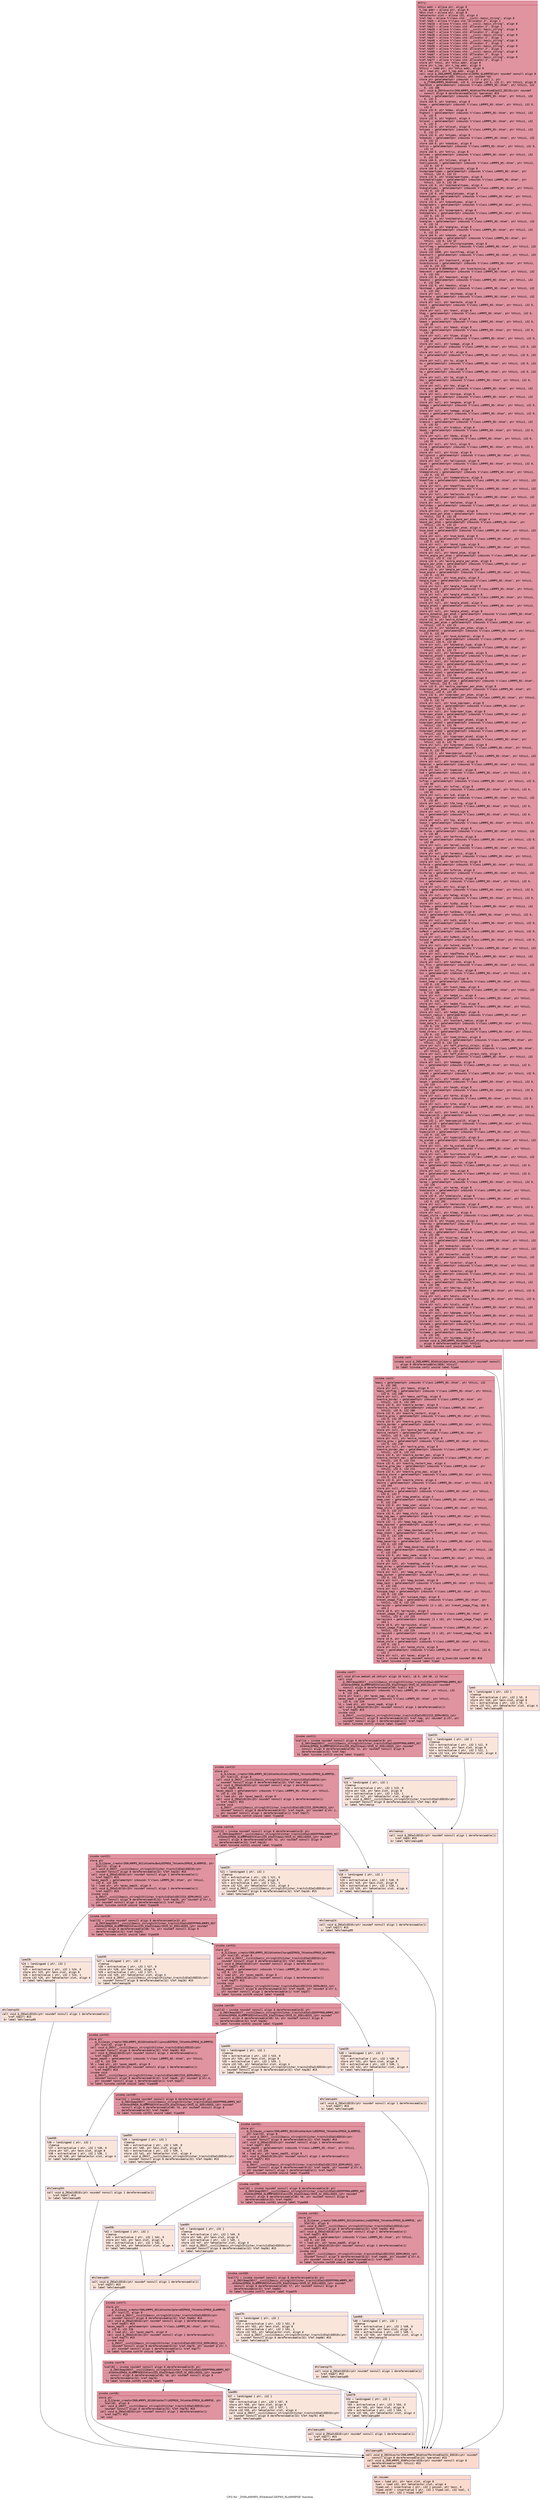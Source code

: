 digraph "CFG for '_ZN9LAMMPS_NS4AtomC2EPNS_6LAMMPSE' function" {
	label="CFG for '_ZN9LAMMPS_NS4AtomC2EPNS_6LAMMPSE' function";

	Node0x55aea8cc2820 [shape=record,color="#b70d28ff", style=filled, fillcolor="#b70d2870" fontname="Courier",label="{entry:\l|  %this.addr = alloca ptr, align 8\l  %_lmp.addr = alloca ptr, align 8\l  %exn.slot = alloca ptr, align 8\l  %ehselector.slot = alloca i32, align 4\l  %ref.tmp = alloca %\"class.std::__cxx11::basic_string\", align 8\l  %ref.tmp9 = alloca %\"class.std::allocator.3\", align 1\l  %ref.tmp16 = alloca %\"class.std::__cxx11::basic_string\", align 8\l  %ref.tmp17 = alloca %\"class.std::allocator.3\", align 1\l  %ref.tmp26 = alloca %\"class.std::__cxx11::basic_string\", align 8\l  %ref.tmp27 = alloca %\"class.std::allocator.3\", align 1\l  %ref.tmp36 = alloca %\"class.std::__cxx11::basic_string\", align 8\l  %ref.tmp37 = alloca %\"class.std::allocator.3\", align 1\l  %ref.tmp46 = alloca %\"class.std::__cxx11::basic_string\", align 8\l  %ref.tmp47 = alloca %\"class.std::allocator.3\", align 1\l  %ref.tmp56 = alloca %\"class.std::__cxx11::basic_string\", align 8\l  %ref.tmp57 = alloca %\"class.std::allocator.3\", align 1\l  %ref.tmp66 = alloca %\"class.std::__cxx11::basic_string\", align 8\l  %ref.tmp67 = alloca %\"class.std::allocator.3\", align 1\l  %ref.tmp76 = alloca %\"class.std::__cxx11::basic_string\", align 8\l  %ref.tmp77 = alloca %\"class.std::allocator.3\", align 1\l  store ptr %this, ptr %this.addr, align 8\l  store ptr %_lmp, ptr %_lmp.addr, align 8\l  %this1 = load ptr, ptr %this.addr, align 8\l  %0 = load ptr, ptr %_lmp.addr, align 8\l  call void @_ZN9LAMMPS_NS8PointersC2EPNS_6LAMMPSE(ptr noundef nonnull align 8\l... dereferenceable(184) %this1, ptr noundef %0)\l  store ptr getelementptr inbounds (\{ [17 x ptr] \}, ptr\l... @_ZTVN9LAMMPS_NS4AtomE, i32 0, inrange i32 0, i32 2), ptr %this1, align 8\l  %peratom = getelementptr inbounds %\"class.LAMMPS_NS::Atom\", ptr %this1, i32\l... 0, i32 186\l  call void @_ZNSt6vectorIN9LAMMPS_NS4Atom7PerAtomESaIS2_EEC2Ev(ptr noundef\l... nonnull align 8 dereferenceable(24) %peratom) #15\l  %natoms = getelementptr inbounds %\"class.LAMMPS_NS::Atom\", ptr %this1, i32\l... 0, i32 3\l  store i64 0, ptr %natoms, align 8\l  %nmax = getelementptr inbounds %\"class.LAMMPS_NS::Atom\", ptr %this1, i32 0,\l... i32 6\l  store i32 0, ptr %nmax, align 8\l  %nghost = getelementptr inbounds %\"class.LAMMPS_NS::Atom\", ptr %this1, i32\l... 0, i32 5\l  store i32 0, ptr %nghost, align 4\l  %nlocal = getelementptr inbounds %\"class.LAMMPS_NS::Atom\", ptr %this1, i32\l... 0, i32 4\l  store i32 0, ptr %nlocal, align 8\l  %ntypes = getelementptr inbounds %\"class.LAMMPS_NS::Atom\", ptr %this1, i32\l... 0, i32 17\l  store i32 0, ptr %ntypes, align 8\l  %nbodies = getelementptr inbounds %\"class.LAMMPS_NS::Atom\", ptr %this1, i32\l... 0, i32 12\l  store i64 0, ptr %nbodies, align 8\l  %ntris = getelementptr inbounds %\"class.LAMMPS_NS::Atom\", ptr %this1, i32 0,\l... i32 11\l  store i64 0, ptr %ntris, align 8\l  %nlines = getelementptr inbounds %\"class.LAMMPS_NS::Atom\", ptr %this1, i32\l... 0, i32 10\l  store i64 0, ptr %nlines, align 8\l  %nellipsoids = getelementptr inbounds %\"class.LAMMPS_NS::Atom\", ptr %this1,\l... i32 0, i32 9\l  store i64 0, ptr %nellipsoids, align 8\l  %nimpropertypes = getelementptr inbounds %\"class.LAMMPS_NS::Atom\", ptr\l... %this1, i32 0, i32 21\l  store i32 0, ptr %nimpropertypes, align 8\l  %ndihedraltypes = getelementptr inbounds %\"class.LAMMPS_NS::Atom\", ptr\l... %this1, i32 0, i32 20\l  store i32 0, ptr %ndihedraltypes, align 4\l  %nangletypes = getelementptr inbounds %\"class.LAMMPS_NS::Atom\", ptr %this1,\l... i32 0, i32 19\l  store i32 0, ptr %nangletypes, align 8\l  %nbondtypes = getelementptr inbounds %\"class.LAMMPS_NS::Atom\", ptr %this1,\l... i32 0, i32 18\l  store i32 0, ptr %nbondtypes, align 4\l  %nimpropers = getelementptr inbounds %\"class.LAMMPS_NS::Atom\", ptr %this1,\l... i32 0, i32 16\l  store i64 0, ptr %nimpropers, align 8\l  %ndihedrals = getelementptr inbounds %\"class.LAMMPS_NS::Atom\", ptr %this1,\l... i32 0, i32 15\l  store i64 0, ptr %ndihedrals, align 8\l  %nangles = getelementptr inbounds %\"class.LAMMPS_NS::Atom\", ptr %this1, i32\l... 0, i32 14\l  store i64 0, ptr %nangles, align 8\l  %nbonds = getelementptr inbounds %\"class.LAMMPS_NS::Atom\", ptr %this1, i32\l... 0, i32 13\l  store i64 0, ptr %nbonds, align 8\l  %firstgroupname = getelementptr inbounds %\"class.LAMMPS_NS::Atom\", ptr\l... %this1, i32 0, i32 32\l  store ptr null, ptr %firstgroupname, align 8\l  %sortfreq = getelementptr inbounds %\"class.LAMMPS_NS::Atom\", ptr %this1, i32\l... 0, i32 221\l  store i32 1000, ptr %sortfreq, align 8\l  %nextsort = getelementptr inbounds %\"class.LAMMPS_NS::Atom\", ptr %this1, i32\l... 0, i32 222\l  store i64 0, ptr %nextsort, align 8\l  %userbinsize = getelementptr inbounds %\"class.LAMMPS_NS::Atom\", ptr %this1,\l... i32 0, i32 223\l  store double 0.000000e+00, ptr %userbinsize, align 8\l  %maxnext = getelementptr inbounds %\"class.LAMMPS_NS::Atom\", ptr %this1, i32\l... 0, i32 241\l  store i32 0, ptr %maxnext, align 8\l  %maxbin = getelementptr inbounds %\"class.LAMMPS_NS::Atom\", ptr %this1, i32\l... 0, i32 240\l  store i32 0, ptr %maxbin, align 4\l  %binhead = getelementptr inbounds %\"class.LAMMPS_NS::Atom\", ptr %this1, i32\l... 0, i32 242\l  store ptr null, ptr %binhead, align 8\l  %permute = getelementptr inbounds %\"class.LAMMPS_NS::Atom\", ptr %this1, i32\l... 0, i32 244\l  store ptr null, ptr %permute, align 8\l  %next = getelementptr inbounds %\"class.LAMMPS_NS::Atom\", ptr %this1, i32 0,\l... i32 243\l  store ptr null, ptr %next, align 8\l  %tag = getelementptr inbounds %\"class.LAMMPS_NS::Atom\", ptr %this1, i32 0,\l... i32 33\l  store ptr null, ptr %tag, align 8\l  %mask = getelementptr inbounds %\"class.LAMMPS_NS::Atom\", ptr %this1, i32 0,\l... i32 35\l  store ptr null, ptr %mask, align 8\l  %type = getelementptr inbounds %\"class.LAMMPS_NS::Atom\", ptr %this1, i32 0,\l... i32 34\l  store ptr null, ptr %type, align 8\l  %image = getelementptr inbounds %\"class.LAMMPS_NS::Atom\", ptr %this1, i32 0,\l... i32 36\l  store ptr null, ptr %image, align 8\l  %f = getelementptr inbounds %\"class.LAMMPS_NS::Atom\", ptr %this1, i32 0, i32\l... 39\l  store ptr null, ptr %f, align 8\l  %v = getelementptr inbounds %\"class.LAMMPS_NS::Atom\", ptr %this1, i32 0, i32\l... 38\l  store ptr null, ptr %v, align 8\l  %x = getelementptr inbounds %\"class.LAMMPS_NS::Atom\", ptr %this1, i32 0, i32\l... 37\l  store ptr null, ptr %x, align 8\l  %q = getelementptr inbounds %\"class.LAMMPS_NS::Atom\", ptr %this1, i32 0, i32\l... 41\l  store ptr null, ptr %q, align 8\l  %mu = getelementptr inbounds %\"class.LAMMPS_NS::Atom\", ptr %this1, i32 0,\l... i32 42\l  store ptr null, ptr %mu, align 8\l  %torque = getelementptr inbounds %\"class.LAMMPS_NS::Atom\", ptr %this1, i32\l... 0, i32 46\l  store ptr null, ptr %torque, align 8\l  %angmom = getelementptr inbounds %\"class.LAMMPS_NS::Atom\", ptr %this1, i32\l... 0, i32 45\l  store ptr null, ptr %angmom, align 8\l  %omega = getelementptr inbounds %\"class.LAMMPS_NS::Atom\", ptr %this1, i32 0,\l... i32 44\l  store ptr null, ptr %omega, align 8\l  %rmass = getelementptr inbounds %\"class.LAMMPS_NS::Atom\", ptr %this1, i32 0,\l... i32 40\l  store ptr null, ptr %rmass, align 8\l  %radius = getelementptr inbounds %\"class.LAMMPS_NS::Atom\", ptr %this1, i32\l... 0, i32 43\l  store ptr null, ptr %radius, align 8\l  %body = getelementptr inbounds %\"class.LAMMPS_NS::Atom\", ptr %this1, i32 0,\l... i32 50\l  store ptr null, ptr %body, align 8\l  %tri = getelementptr inbounds %\"class.LAMMPS_NS::Atom\", ptr %this1, i32 0,\l... i32 49\l  store ptr null, ptr %tri, align 8\l  %line = getelementptr inbounds %\"class.LAMMPS_NS::Atom\", ptr %this1, i32 0,\l... i32 48\l  store ptr null, ptr %line, align 8\l  %ellipsoid = getelementptr inbounds %\"class.LAMMPS_NS::Atom\", ptr %this1,\l... i32 0, i32 47\l  store ptr null, ptr %ellipsoid, align 8\l  %quat = getelementptr inbounds %\"class.LAMMPS_NS::Atom\", ptr %this1, i32 0,\l... i32 51\l  store ptr null, ptr %quat, align 8\l  %temperature = getelementptr inbounds %\"class.LAMMPS_NS::Atom\", ptr %this1,\l... i32 0, i32 52\l  store ptr null, ptr %temperature, align 8\l  %heatflow = getelementptr inbounds %\"class.LAMMPS_NS::Atom\", ptr %this1, i32\l... 0, i32 53\l  store ptr null, ptr %heatflow, align 8\l  %molecule = getelementptr inbounds %\"class.LAMMPS_NS::Atom\", ptr %this1, i32\l... 0, i32 54\l  store ptr null, ptr %molecule, align 8\l  %molatom = getelementptr inbounds %\"class.LAMMPS_NS::Atom\", ptr %this1, i32\l... 0, i32 56\l  store ptr null, ptr %molatom, align 8\l  %molindex = getelementptr inbounds %\"class.LAMMPS_NS::Atom\", ptr %this1, i32\l... 0, i32 55\l  store ptr null, ptr %molindex, align 8\l  %extra_bond_per_atom = getelementptr inbounds %\"class.LAMMPS_NS::Atom\", ptr\l... %this1, i32 0, i32 26\l  store i32 0, ptr %extra_bond_per_atom, align 4\l  %bond_per_atom = getelementptr inbounds %\"class.LAMMPS_NS::Atom\", ptr\l... %this1, i32 0, i32 22\l  store i32 0, ptr %bond_per_atom, align 4\l  %num_bond = getelementptr inbounds %\"class.LAMMPS_NS::Atom\", ptr %this1, i32\l... 0, i32 60\l  store ptr null, ptr %num_bond, align 8\l  %bond_type = getelementptr inbounds %\"class.LAMMPS_NS::Atom\", ptr %this1,\l... i32 0, i32 61\l  store ptr null, ptr %bond_type, align 8\l  %bond_atom = getelementptr inbounds %\"class.LAMMPS_NS::Atom\", ptr %this1,\l... i32 0, i32 62\l  store ptr null, ptr %bond_atom, align 8\l  %extra_angle_per_atom = getelementptr inbounds %\"class.LAMMPS_NS::Atom\", ptr\l... %this1, i32 0, i32 27\l  store i32 0, ptr %extra_angle_per_atom, align 8\l  %angle_per_atom = getelementptr inbounds %\"class.LAMMPS_NS::Atom\", ptr\l... %this1, i32 0, i32 23\l  store i32 0, ptr %angle_per_atom, align 8\l  %num_angle = getelementptr inbounds %\"class.LAMMPS_NS::Atom\", ptr %this1,\l... i32 0, i32 63\l  store ptr null, ptr %num_angle, align 8\l  %angle_type = getelementptr inbounds %\"class.LAMMPS_NS::Atom\", ptr %this1,\l... i32 0, i32 64\l  store ptr null, ptr %angle_type, align 8\l  %angle_atom3 = getelementptr inbounds %\"class.LAMMPS_NS::Atom\", ptr %this1,\l... i32 0, i32 67\l  store ptr null, ptr %angle_atom3, align 8\l  %angle_atom2 = getelementptr inbounds %\"class.LAMMPS_NS::Atom\", ptr %this1,\l... i32 0, i32 66\l  store ptr null, ptr %angle_atom2, align 8\l  %angle_atom1 = getelementptr inbounds %\"class.LAMMPS_NS::Atom\", ptr %this1,\l... i32 0, i32 65\l  store ptr null, ptr %angle_atom1, align 8\l  %extra_dihedral_per_atom = getelementptr inbounds %\"class.LAMMPS_NS::Atom\",\l... ptr %this1, i32 0, i32 28\l  store i32 0, ptr %extra_dihedral_per_atom, align 4\l  %dihedral_per_atom = getelementptr inbounds %\"class.LAMMPS_NS::Atom\", ptr\l... %this1, i32 0, i32 24\l  store i32 0, ptr %dihedral_per_atom, align 4\l  %num_dihedral = getelementptr inbounds %\"class.LAMMPS_NS::Atom\", ptr %this1,\l... i32 0, i32 68\l  store ptr null, ptr %num_dihedral, align 8\l  %dihedral_type = getelementptr inbounds %\"class.LAMMPS_NS::Atom\", ptr\l... %this1, i32 0, i32 69\l  store ptr null, ptr %dihedral_type, align 8\l  %dihedral_atom4 = getelementptr inbounds %\"class.LAMMPS_NS::Atom\", ptr\l... %this1, i32 0, i32 73\l  store ptr null, ptr %dihedral_atom4, align 8\l  %dihedral_atom3 = getelementptr inbounds %\"class.LAMMPS_NS::Atom\", ptr\l... %this1, i32 0, i32 72\l  store ptr null, ptr %dihedral_atom3, align 8\l  %dihedral_atom2 = getelementptr inbounds %\"class.LAMMPS_NS::Atom\", ptr\l... %this1, i32 0, i32 71\l  store ptr null, ptr %dihedral_atom2, align 8\l  %dihedral_atom1 = getelementptr inbounds %\"class.LAMMPS_NS::Atom\", ptr\l... %this1, i32 0, i32 70\l  store ptr null, ptr %dihedral_atom1, align 8\l  %extra_improper_per_atom = getelementptr inbounds %\"class.LAMMPS_NS::Atom\",\l... ptr %this1, i32 0, i32 29\l  store i32 0, ptr %extra_improper_per_atom, align 8\l  %improper_per_atom = getelementptr inbounds %\"class.LAMMPS_NS::Atom\", ptr\l... %this1, i32 0, i32 25\l  store i32 0, ptr %improper_per_atom, align 8\l  %num_improper = getelementptr inbounds %\"class.LAMMPS_NS::Atom\", ptr %this1,\l... i32 0, i32 74\l  store ptr null, ptr %num_improper, align 8\l  %improper_type = getelementptr inbounds %\"class.LAMMPS_NS::Atom\", ptr\l... %this1, i32 0, i32 75\l  store ptr null, ptr %improper_type, align 8\l  %improper_atom4 = getelementptr inbounds %\"class.LAMMPS_NS::Atom\", ptr\l... %this1, i32 0, i32 79\l  store ptr null, ptr %improper_atom4, align 8\l  %improper_atom3 = getelementptr inbounds %\"class.LAMMPS_NS::Atom\", ptr\l... %this1, i32 0, i32 78\l  store ptr null, ptr %improper_atom3, align 8\l  %improper_atom2 = getelementptr inbounds %\"class.LAMMPS_NS::Atom\", ptr\l... %this1, i32 0, i32 77\l  store ptr null, ptr %improper_atom2, align 8\l  %improper_atom1 = getelementptr inbounds %\"class.LAMMPS_NS::Atom\", ptr\l... %this1, i32 0, i32 76\l  store ptr null, ptr %improper_atom1, align 8\l  %maxspecial = getelementptr inbounds %\"class.LAMMPS_NS::Atom\", ptr %this1,\l... i32 0, i32 59\l  store i32 1, ptr %maxspecial, align 8\l  %nspecial = getelementptr inbounds %\"class.LAMMPS_NS::Atom\", ptr %this1, i32\l... 0, i32 57\l  store ptr null, ptr %nspecial, align 8\l  %special = getelementptr inbounds %\"class.LAMMPS_NS::Atom\", ptr %this1, i32\l... 0, i32 58\l  store ptr null, ptr %special, align 8\l  %s0 = getelementptr inbounds %\"class.LAMMPS_NS::Atom\", ptr %this1, i32 0,\l... i32 81\l  store ptr null, ptr %s0, align 8\l  %vfrac = getelementptr inbounds %\"class.LAMMPS_NS::Atom\", ptr %this1, i32 0,\l... i32 80\l  store ptr null, ptr %vfrac, align 8\l  %x0 = getelementptr inbounds %\"class.LAMMPS_NS::Atom\", ptr %this1, i32 0,\l... i32 82\l  store ptr null, ptr %x0, align 8\l  %fm_long = getelementptr inbounds %\"class.LAMMPS_NS::Atom\", ptr %this1, i32\l... 0, i32 85\l  store ptr null, ptr %fm_long, align 8\l  %fm = getelementptr inbounds %\"class.LAMMPS_NS::Atom\", ptr %this1, i32 0,\l... i32 84\l  store ptr null, ptr %fm, align 8\l  %sp = getelementptr inbounds %\"class.LAMMPS_NS::Atom\", ptr %this1, i32 0,\l... i32 83\l  store ptr null, ptr %sp, align 8\l  %spin = getelementptr inbounds %\"class.LAMMPS_NS::Atom\", ptr %this1, i32 0,\l... i32 86\l  store ptr null, ptr %spin, align 8\l  %erforce = getelementptr inbounds %\"class.LAMMPS_NS::Atom\", ptr %this1, i32\l... 0, i32 89\l  store ptr null, ptr %erforce, align 8\l  %ervel = getelementptr inbounds %\"class.LAMMPS_NS::Atom\", ptr %this1, i32 0,\l... i32 88\l  store ptr null, ptr %ervel, align 8\l  %eradius = getelementptr inbounds %\"class.LAMMPS_NS::Atom\", ptr %this1, i32\l... 0, i32 87\l  store ptr null, ptr %eradius, align 8\l  %ervelforce = getelementptr inbounds %\"class.LAMMPS_NS::Atom\", ptr %this1,\l... i32 0, i32 90\l  store ptr null, ptr %ervelforce, align 8\l  %vforce = getelementptr inbounds %\"class.LAMMPS_NS::Atom\", ptr %this1, i32\l... 0, i32 93\l  store ptr null, ptr %vforce, align 8\l  %csforce = getelementptr inbounds %\"class.LAMMPS_NS::Atom\", ptr %this1, i32\l... 0, i32 92\l  store ptr null, ptr %csforce, align 8\l  %cs = getelementptr inbounds %\"class.LAMMPS_NS::Atom\", ptr %this1, i32 0,\l... i32 91\l  store ptr null, ptr %cs, align 8\l  %etag = getelementptr inbounds %\"class.LAMMPS_NS::Atom\", ptr %this1, i32 0,\l... i32 94\l  store ptr null, ptr %etag, align 8\l  %id5p = getelementptr inbounds %\"class.LAMMPS_NS::Atom\", ptr %this1, i32 0,\l... i32 95\l  store ptr null, ptr %id5p, align 8\l  %uCGnew = getelementptr inbounds %\"class.LAMMPS_NS::Atom\", ptr %this1, i32\l... 0, i32 99\l  store ptr null, ptr %uCGnew, align 8\l  %uCG = getelementptr inbounds %\"class.LAMMPS_NS::Atom\", ptr %this1, i32 0,\l... i32 100\l  store ptr null, ptr %uCG, align 8\l  %uChem = getelementptr inbounds %\"class.LAMMPS_NS::Atom\", ptr %this1, i32 0,\l... i32 98\l  store ptr null, ptr %uChem, align 8\l  %uMech = getelementptr inbounds %\"class.LAMMPS_NS::Atom\", ptr %this1, i32 0,\l... i32 97\l  store ptr null, ptr %uMech, align 8\l  %uCond = getelementptr inbounds %\"class.LAMMPS_NS::Atom\", ptr %this1, i32 0,\l... i32 96\l  store ptr null, ptr %uCond, align 8\l  %dpdTheta = getelementptr inbounds %\"class.LAMMPS_NS::Atom\", ptr %this1, i32\l... 0, i32 102\l  store ptr null, ptr %dpdTheta, align 8\l  %duChem = getelementptr inbounds %\"class.LAMMPS_NS::Atom\", ptr %this1, i32\l... 0, i32 101\l  store ptr null, ptr %duChem, align 8\l  %cc_flux = getelementptr inbounds %\"class.LAMMPS_NS::Atom\", ptr %this1, i32\l... 0, i32 105\l  store ptr null, ptr %cc_flux, align 8\l  %cc = getelementptr inbounds %\"class.LAMMPS_NS::Atom\", ptr %this1, i32 0,\l... i32 104\l  store ptr null, ptr %cc, align 8\l  %vest_temp = getelementptr inbounds %\"class.LAMMPS_NS::Atom\", ptr %this1,\l... i32 0, i32 108\l  store ptr null, ptr %vest_temp, align 8\l  %edpd_cv = getelementptr inbounds %\"class.LAMMPS_NS::Atom\", ptr %this1, i32\l... 0, i32 109\l  store ptr null, ptr %edpd_cv, align 8\l  %edpd_flux = getelementptr inbounds %\"class.LAMMPS_NS::Atom\", ptr %this1,\l... i32 0, i32 107\l  store ptr null, ptr %edpd_flux, align 8\l  %edpd_temp = getelementptr inbounds %\"class.LAMMPS_NS::Atom\", ptr %this1,\l... i32 0, i32 106\l  store ptr null, ptr %edpd_temp, align 8\l  %contact_radius = getelementptr inbounds %\"class.LAMMPS_NS::Atom\", ptr\l... %this1, i32 0, i32 111\l  store ptr null, ptr %contact_radius, align 8\l  %smd_data_9 = getelementptr inbounds %\"class.LAMMPS_NS::Atom\", ptr %this1,\l... i32 0, i32 112\l  store ptr null, ptr %smd_data_9, align 8\l  %smd_stress = getelementptr inbounds %\"class.LAMMPS_NS::Atom\", ptr %this1,\l... i32 0, i32 113\l  store ptr null, ptr %smd_stress, align 8\l  %eff_plastic_strain = getelementptr inbounds %\"class.LAMMPS_NS::Atom\", ptr\l... %this1, i32 0, i32 114\l  store ptr null, ptr %eff_plastic_strain, align 8\l  %eff_plastic_strain_rate = getelementptr inbounds %\"class.LAMMPS_NS::Atom\",\l... ptr %this1, i32 0, i32 115\l  store ptr null, ptr %eff_plastic_strain_rate, align 8\l  %damage = getelementptr inbounds %\"class.LAMMPS_NS::Atom\", ptr %this1, i32\l... 0, i32 116\l  store ptr null, ptr %damage, align 8\l  %cv = getelementptr inbounds %\"class.LAMMPS_NS::Atom\", ptr %this1, i32 0,\l... i32 121\l  store ptr null, ptr %cv, align 8\l  %desph = getelementptr inbounds %\"class.LAMMPS_NS::Atom\", ptr %this1, i32 0,\l... i32 120\l  store ptr null, ptr %desph, align 8\l  %esph = getelementptr inbounds %\"class.LAMMPS_NS::Atom\", ptr %this1, i32 0,\l... i32 119\l  store ptr null, ptr %esph, align 8\l  %drho = getelementptr inbounds %\"class.LAMMPS_NS::Atom\", ptr %this1, i32 0,\l... i32 118\l  store ptr null, ptr %drho, align 8\l  %rho = getelementptr inbounds %\"class.LAMMPS_NS::Atom\", ptr %this1, i32 0,\l... i32 117\l  store ptr null, ptr %rho, align 8\l  %vest = getelementptr inbounds %\"class.LAMMPS_NS::Atom\", ptr %this1, i32 0,\l... i32 122\l  store ptr null, ptr %vest, align 8\l  %maxspecial15 = getelementptr inbounds %\"class.LAMMPS_NS::Atom\", ptr %this1,\l... i32 0, i32 125\l  store i32 1, ptr %maxspecial15, align 8\l  %nspecial15 = getelementptr inbounds %\"class.LAMMPS_NS::Atom\", ptr %this1,\l... i32 0, i32 123\l  store ptr null, ptr %nspecial15, align 8\l  %special15 = getelementptr inbounds %\"class.LAMMPS_NS::Atom\", ptr %this1,\l... i32 0, i32 124\l  store ptr null, ptr %special15, align 8\l  %q_scaled = getelementptr inbounds %\"class.LAMMPS_NS::Atom\", ptr %this1, i32\l... 0, i32 131\l  store ptr null, ptr %q_scaled, align 8\l  %curvature = getelementptr inbounds %\"class.LAMMPS_NS::Atom\", ptr %this1,\l... i32 0, i32 130\l  store ptr null, ptr %curvature, align 8\l  %epsilon = getelementptr inbounds %\"class.LAMMPS_NS::Atom\", ptr %this1, i32\l... 0, i32 129\l  store ptr null, ptr %epsilon, align 8\l  %em = getelementptr inbounds %\"class.LAMMPS_NS::Atom\", ptr %this1, i32 0,\l... i32 128\l  store ptr null, ptr %em, align 8\l  %ed = getelementptr inbounds %\"class.LAMMPS_NS::Atom\", ptr %this1, i32 0,\l... i32 127\l  store ptr null, ptr %ed, align 8\l  %area = getelementptr inbounds %\"class.LAMMPS_NS::Atom\", ptr %this1, i32 0,\l... i32 126\l  store ptr null, ptr %area, align 8\l  %nmolecule = getelementptr inbounds %\"class.LAMMPS_NS::Atom\", ptr %this1,\l... i32 0, i32 201\l  store i32 0, ptr %nmolecule, align 8\l  %molecules = getelementptr inbounds %\"class.LAMMPS_NS::Atom\", ptr %this1,\l... i32 0, i32 202\l  store ptr null, ptr %molecules, align 8\l  %lmap = getelementptr inbounds %\"class.LAMMPS_NS::Atom\", ptr %this1, i32 0,\l... i32 203\l  store ptr null, ptr %lmap, align 8\l  %types_style = getelementptr inbounds %\"class.LAMMPS_NS::Atom\", ptr %this1,\l... i32 0, i32 133\l  store i32 0, ptr %types_style, align 4\l  %ndarray = getelementptr inbounds %\"class.LAMMPS_NS::Atom\", ptr %this1, i32\l... 0, i32 200\l  store i32 0, ptr %ndarray, align 4\l  %niarray = getelementptr inbounds %\"class.LAMMPS_NS::Atom\", ptr %this1, i32\l... 0, i32 199\l  store i32 0, ptr %niarray, align 8\l  %ndvector = getelementptr inbounds %\"class.LAMMPS_NS::Atom\", ptr %this1, i32\l... 0, i32 198\l  store i32 0, ptr %ndvector, align 4\l  %nivector = getelementptr inbounds %\"class.LAMMPS_NS::Atom\", ptr %this1, i32\l... 0, i32 197\l  store i32 0, ptr %nivector, align 8\l  %ivector = getelementptr inbounds %\"class.LAMMPS_NS::Atom\", ptr %this1, i32\l... 0, i32 187\l  store ptr null, ptr %ivector, align 8\l  %dvector = getelementptr inbounds %\"class.LAMMPS_NS::Atom\", ptr %this1, i32\l... 0, i32 189\l  store ptr null, ptr %dvector, align 8\l  %iarray = getelementptr inbounds %\"class.LAMMPS_NS::Atom\", ptr %this1, i32\l... 0, i32 188\l  store ptr null, ptr %iarray, align 8\l  %darray = getelementptr inbounds %\"class.LAMMPS_NS::Atom\", ptr %this1, i32\l... 0, i32 190\l  store ptr null, ptr %darray, align 8\l  %dcols = getelementptr inbounds %\"class.LAMMPS_NS::Atom\", ptr %this1, i32 0,\l... i32 192\l  store ptr null, ptr %dcols, align 8\l  %icols = getelementptr inbounds %\"class.LAMMPS_NS::Atom\", ptr %this1, i32 0,\l... i32 191\l  store ptr null, ptr %icols, align 8\l  %daname = getelementptr inbounds %\"class.LAMMPS_NS::Atom\", ptr %this1, i32\l... 0, i32 196\l  store ptr null, ptr %daname, align 8\l  %ianame = getelementptr inbounds %\"class.LAMMPS_NS::Atom\", ptr %this1, i32\l... 0, i32 195\l  store ptr null, ptr %ianame, align 8\l  %dvname = getelementptr inbounds %\"class.LAMMPS_NS::Atom\", ptr %this1, i32\l... 0, i32 194\l  store ptr null, ptr %dvname, align 8\l  %ivname = getelementptr inbounds %\"class.LAMMPS_NS::Atom\", ptr %this1, i32\l... 0, i32 193\l  store ptr null, ptr %ivname, align 8\l  invoke void @_ZN9LAMMPS_NS4Atom21set_atomflag_defaultsEv(ptr noundef nonnull\l... align 8 dereferenceable(1856) %this1)\l          to label %invoke.cont unwind label %lpad\l}"];
	Node0x55aea8cc2820 -> Node0x55aea8cd85e0[tooltip="entry -> invoke.cont\nProbability 100.00%" ];
	Node0x55aea8cc2820 -> Node0x55aea8cd86c0[tooltip="entry -> lpad\nProbability 0.00%" ];
	Node0x55aea8cd85e0 [shape=record,color="#b70d28ff", style=filled, fillcolor="#b70d2870" fontname="Courier",label="{invoke.cont:\l|  invoke void @_ZN9LAMMPS_NS4Atom14peratom_createEv(ptr noundef nonnull\l... align 8 dereferenceable(1856) %this1)\l          to label %invoke.cont2 unwind label %lpad\l}"];
	Node0x55aea8cd85e0 -> Node0x55aea8cd8920[tooltip="invoke.cont -> invoke.cont2\nProbability 100.00%" ];
	Node0x55aea8cd85e0 -> Node0x55aea8cd86c0[tooltip="invoke.cont -> lpad\nProbability 0.00%" ];
	Node0x55aea8cd8920 [shape=record,color="#b70d28ff", style=filled, fillcolor="#b70d2870" fontname="Courier",label="{invoke.cont2:\l|  %mass = getelementptr inbounds %\"class.LAMMPS_NS::Atom\", ptr %this1, i32\l... 0, i32 205\l  store ptr null, ptr %mass, align 8\l  %mass_setflag = getelementptr inbounds %\"class.LAMMPS_NS::Atom\", ptr %this1,\l... i32 0, i32 206\l  store ptr null, ptr %mass_setflag, align 8\l  %nextra_border = getelementptr inbounds %\"class.LAMMPS_NS::Atom\", ptr\l... %this1, i32 0, i32 209\l  store i32 0, ptr %nextra_border, align 8\l  %nextra_restart = getelementptr inbounds %\"class.LAMMPS_NS::Atom\", ptr\l... %this1, i32 0, i32 208\l  store i32 0, ptr %nextra_restart, align 4\l  %nextra_grow = getelementptr inbounds %\"class.LAMMPS_NS::Atom\", ptr %this1,\l... i32 0, i32 207\l  store i32 0, ptr %nextra_grow, align 8\l  %extra_border = getelementptr inbounds %\"class.LAMMPS_NS::Atom\", ptr %this1,\l... i32 0, i32 212\l  store ptr null, ptr %extra_border, align 8\l  %extra_restart = getelementptr inbounds %\"class.LAMMPS_NS::Atom\", ptr\l... %this1, i32 0, i32 211\l  store ptr null, ptr %extra_restart, align 8\l  %extra_grow = getelementptr inbounds %\"class.LAMMPS_NS::Atom\", ptr %this1,\l... i32 0, i32 210\l  store ptr null, ptr %extra_grow, align 8\l  %nextra_border_max = getelementptr inbounds %\"class.LAMMPS_NS::Atom\", ptr\l... %this1, i32 0, i32 215\l  store i32 0, ptr %nextra_border_max, align 8\l  %nextra_restart_max = getelementptr inbounds %\"class.LAMMPS_NS::Atom\", ptr\l... %this1, i32 0, i32 214\l  store i32 0, ptr %nextra_restart_max, align 4\l  %nextra_grow_max = getelementptr inbounds %\"class.LAMMPS_NS::Atom\", ptr\l... %this1, i32 0, i32 213\l  store i32 0, ptr %nextra_grow_max, align 8\l  %nextra_store = getelementptr inbounds %\"class.LAMMPS_NS::Atom\", ptr %this1,\l... i32 0, i32 216\l  store i32 0, ptr %nextra_store, align 4\l  %extra = getelementptr inbounds %\"class.LAMMPS_NS::Atom\", ptr %this1, i32 0,\l... i32 204\l  store ptr null, ptr %extra, align 8\l  %tag_enable = getelementptr inbounds %\"class.LAMMPS_NS::Atom\", ptr %this1,\l... i32 0, i32 7\l  store i32 1, ptr %tag_enable, align 4\l  %map_user = getelementptr inbounds %\"class.LAMMPS_NS::Atom\", ptr %this1, i32\l... 0, i32 218\l  store i32 0, ptr %map_user, align 4\l  %map_style = getelementptr inbounds %\"class.LAMMPS_NS::Atom\", ptr %this1,\l... i32 0, i32 217\l  store i32 0, ptr %map_style, align 8\l  %map_tag_max = getelementptr inbounds %\"class.LAMMPS_NS::Atom\", ptr %this1,\l... i32 0, i32 219\l  store i32 -1, ptr %map_tag_max, align 8\l  %map_nbucket = getelementptr inbounds %\"class.LAMMPS_NS::Atom\", ptr %this1,\l... i32 0, i32 232\l  store i32 -1, ptr %map_nbucket, align 8\l  %map_nhash = getelementptr inbounds %\"class.LAMMPS_NS::Atom\", ptr %this1,\l... i32 0, i32 229\l  store i32 -1, ptr %map_nhash, align 4\l  %map_maxarray = getelementptr inbounds %\"class.LAMMPS_NS::Atom\", ptr %this1,\l... i32 0, i32 228\l  store i32 -1, ptr %map_maxarray, align 8\l  %max_same = getelementptr inbounds %\"class.LAMMPS_NS::Atom\", ptr %this1, i32\l... 0, i32 235\l  store i32 0, ptr %max_same, align 8\l  %sametag = getelementptr inbounds %\"class.LAMMPS_NS::Atom\", ptr %this1, i32\l... 0, i32 224\l  store ptr null, ptr %sametag, align 8\l  %map_array = getelementptr inbounds %\"class.LAMMPS_NS::Atom\", ptr %this1,\l... i32 0, i32 227\l  store ptr null, ptr %map_array, align 8\l  %map_bucket = getelementptr inbounds %\"class.LAMMPS_NS::Atom\", ptr %this1,\l... i32 0, i32 233\l  store ptr null, ptr %map_bucket, align 8\l  %map_hash = getelementptr inbounds %\"class.LAMMPS_NS::Atom\", ptr %this1, i32\l... 0, i32 234\l  store ptr null, ptr %map_hash, align 8\l  %unique_tags = getelementptr inbounds %\"class.LAMMPS_NS::Atom\", ptr %this1,\l... i32 0, i32 220\l  store ptr null, ptr %unique_tags, align 8\l  %reset_image_flag = getelementptr inbounds %\"class.LAMMPS_NS::Atom\", ptr\l... %this1, i32 0, i32 225\l  %arrayidx = getelementptr inbounds [3 x i8], ptr %reset_image_flag, i64 0,\l... i64 2\l  store i8 0, ptr %arrayidx, align 2\l  %reset_image_flag3 = getelementptr inbounds %\"class.LAMMPS_NS::Atom\", ptr\l... %this1, i32 0, i32 225\l  %arrayidx4 = getelementptr inbounds [3 x i8], ptr %reset_image_flag3, i64 0,\l... i64 1\l  store i8 0, ptr %arrayidx4, align 1\l  %reset_image_flag5 = getelementptr inbounds %\"class.LAMMPS_NS::Atom\", ptr\l... %this1, i32 0, i32 225\l  %arrayidx6 = getelementptr inbounds [3 x i8], ptr %reset_image_flag5, i64 0,\l... i64 0\l  store i8 0, ptr %arrayidx6, align 8\l  %atom_style = getelementptr inbounds %\"class.LAMMPS_NS::Atom\", ptr %this1,\l... i32 0, i32 1\l  store ptr null, ptr %atom_style, align 8\l  %avec = getelementptr inbounds %\"class.LAMMPS_NS::Atom\", ptr %this1, i32 0,\l... i32 2\l  store ptr null, ptr %avec, align 8\l  %call = invoke noalias noundef nonnull ptr @_Znwm(i64 noundef 48) #16\l          to label %invoke.cont7 unwind label %lpad\l}"];
	Node0x55aea8cd8920 -> Node0x55aea8cdcfd0[tooltip="invoke.cont2 -> invoke.cont7\nProbability 100.00%" ];
	Node0x55aea8cd8920 -> Node0x55aea8cd86c0[tooltip="invoke.cont2 -> lpad\nProbability 0.00%" ];
	Node0x55aea8cdcfd0 [shape=record,color="#b70d28ff", style=filled, fillcolor="#b70d2870" fontname="Courier",label="{invoke.cont7:\l|  call void @llvm.memset.p0.i64(ptr align 16 %call, i8 0, i64 48, i1 false)\l  call void\l... @_ZNSt3mapINSt7__cxx1112basic_stringIcSt11char_traitsIcESaIcEEEPFPN9LAMMPS_NS7\l...AtomVecEPNS6_6LAMMPSEESt4lessIS5_ESaISt4pairIKS5_SC_EEEC2Ev(ptr noundef\l... nonnull align 8 dereferenceable(48) %call) #15\l  %avec_map = getelementptr inbounds %\"class.LAMMPS_NS::Atom\", ptr %this1, i32\l... 0, i32 226\l  store ptr %call, ptr %avec_map, align 8\l  %avec_map8 = getelementptr inbounds %\"class.LAMMPS_NS::Atom\", ptr %this1,\l... i32 0, i32 226\l  %1 = load ptr, ptr %avec_map8, align 8\l  call void @_ZNSaIcEC1Ev(ptr noundef nonnull align 1 dereferenceable(1)\l... %ref.tmp9) #15\l  invoke void\l... @_ZNSt7__cxx1112basic_stringIcSt11char_traitsIcESaIcEEC2IS3_EEPKcRKS3_(ptr\l... noundef nonnull align 8 dereferenceable(32) %ref.tmp, ptr noundef @.str, ptr\l... noundef nonnull align 1 dereferenceable(1) %ref.tmp9)\l          to label %invoke.cont11 unwind label %lpad10\l}"];
	Node0x55aea8cdcfd0 -> Node0x55aea8cdee70[tooltip="invoke.cont7 -> invoke.cont11\nProbability 100.00%" ];
	Node0x55aea8cdcfd0 -> Node0x55aea8cdef50[tooltip="invoke.cont7 -> lpad10\nProbability 0.00%" ];
	Node0x55aea8cdee70 [shape=record,color="#b70d28ff", style=filled, fillcolor="#b70d2870" fontname="Courier",label="{invoke.cont11:\l|  %call14 = invoke noundef nonnull align 8 dereferenceable(8) ptr\l... @_ZNSt3mapINSt7__cxx1112basic_stringIcSt11char_traitsIcESaIcEEEPFPN9LAMMPS_NS7\l...AtomVecEPNS6_6LAMMPSEESt4lessIS5_ESaISt4pairIKS5_SC_EEEixEOS5_(ptr noundef\l... nonnull align 8 dereferenceable(48) %1, ptr noundef nonnull align 8\l... dereferenceable(32) %ref.tmp)\l          to label %invoke.cont13 unwind label %lpad12\l}"];
	Node0x55aea8cdee70 -> Node0x55aea8cdedc0[tooltip="invoke.cont11 -> invoke.cont13\nProbability 100.00%" ];
	Node0x55aea8cdee70 -> Node0x55aea8cdf3b0[tooltip="invoke.cont11 -> lpad12\nProbability 0.00%" ];
	Node0x55aea8cdedc0 [shape=record,color="#b70d28ff", style=filled, fillcolor="#b70d2870" fontname="Courier",label="{invoke.cont13:\l|  store ptr\l... @_ZL12avec_creatorIN9LAMMPS_NS13AtomVecAtomicEEPNS0_7AtomVecEPNS0_6LAMMPSE,\l... ptr %call14, align 8\l  call void @_ZNSt7__cxx1112basic_stringIcSt11char_traitsIcESaIcEED1Ev(ptr\l... noundef nonnull align 8 dereferenceable(32) %ref.tmp) #15\l  call void @_ZNSaIcED1Ev(ptr noundef nonnull align 1 dereferenceable(1)\l... %ref.tmp9) #15\l  %avec_map15 = getelementptr inbounds %\"class.LAMMPS_NS::Atom\", ptr %this1,\l... i32 0, i32 226\l  %2 = load ptr, ptr %avec_map15, align 8\l  call void @_ZNSaIcEC1Ev(ptr noundef nonnull align 1 dereferenceable(1)\l... %ref.tmp17) #15\l  invoke void\l... @_ZNSt7__cxx1112basic_stringIcSt11char_traitsIcESaIcEEC2IS3_EEPKcRKS3_(ptr\l... noundef nonnull align 8 dereferenceable(32) %ref.tmp16, ptr noundef @.str.1,\l... ptr noundef nonnull align 1 dereferenceable(1) %ref.tmp17)\l          to label %invoke.cont19 unwind label %lpad18\l}"];
	Node0x55aea8cdedc0 -> Node0x55aea8cdff90[tooltip="invoke.cont13 -> invoke.cont19\nProbability 100.00%" ];
	Node0x55aea8cdedc0 -> Node0x55aea8ce0070[tooltip="invoke.cont13 -> lpad18\nProbability 0.00%" ];
	Node0x55aea8cdff90 [shape=record,color="#b70d28ff", style=filled, fillcolor="#b70d2870" fontname="Courier",label="{invoke.cont19:\l|  %call22 = invoke noundef nonnull align 8 dereferenceable(8) ptr\l... @_ZNSt3mapINSt7__cxx1112basic_stringIcSt11char_traitsIcESaIcEEEPFPN9LAMMPS_NS7\l...AtomVecEPNS6_6LAMMPSEESt4lessIS5_ESaISt4pairIKS5_SC_EEEixEOS5_(ptr noundef\l... nonnull align 8 dereferenceable(48) %2, ptr noundef nonnull align 8\l... dereferenceable(32) %ref.tmp16)\l          to label %invoke.cont21 unwind label %lpad20\l}"];
	Node0x55aea8cdff90 -> Node0x55aea8cdff40[tooltip="invoke.cont19 -> invoke.cont21\nProbability 100.00%" ];
	Node0x55aea8cdff90 -> Node0x55aea8ce03a0[tooltip="invoke.cont19 -> lpad20\nProbability 0.00%" ];
	Node0x55aea8cdff40 [shape=record,color="#b70d28ff", style=filled, fillcolor="#b70d2870" fontname="Courier",label="{invoke.cont21:\l|  store ptr\l... @_ZL12avec_creatorIN9LAMMPS_NS11AtomVecBodyEEPNS0_7AtomVecEPNS0_6LAMMPSE, ptr\l... %call22, align 8\l  call void @_ZNSt7__cxx1112basic_stringIcSt11char_traitsIcESaIcEED1Ev(ptr\l... noundef nonnull align 8 dereferenceable(32) %ref.tmp16) #15\l  call void @_ZNSaIcED1Ev(ptr noundef nonnull align 1 dereferenceable(1)\l... %ref.tmp17) #15\l  %avec_map25 = getelementptr inbounds %\"class.LAMMPS_NS::Atom\", ptr %this1,\l... i32 0, i32 226\l  %3 = load ptr, ptr %avec_map25, align 8\l  call void @_ZNSaIcEC1Ev(ptr noundef nonnull align 1 dereferenceable(1)\l... %ref.tmp27) #15\l  invoke void\l... @_ZNSt7__cxx1112basic_stringIcSt11char_traitsIcESaIcEEC2IS3_EEPKcRKS3_(ptr\l... noundef nonnull align 8 dereferenceable(32) %ref.tmp26, ptr noundef @.str.2,\l... ptr noundef nonnull align 1 dereferenceable(1) %ref.tmp27)\l          to label %invoke.cont29 unwind label %lpad28\l}"];
	Node0x55aea8cdff40 -> Node0x55aea8ce0b80[tooltip="invoke.cont21 -> invoke.cont29\nProbability 100.00%" ];
	Node0x55aea8cdff40 -> Node0x55aea8ce0c60[tooltip="invoke.cont21 -> lpad28\nProbability 0.00%" ];
	Node0x55aea8ce0b80 [shape=record,color="#b70d28ff", style=filled, fillcolor="#b70d2870" fontname="Courier",label="{invoke.cont29:\l|  %call32 = invoke noundef nonnull align 8 dereferenceable(8) ptr\l... @_ZNSt3mapINSt7__cxx1112basic_stringIcSt11char_traitsIcESaIcEEEPFPN9LAMMPS_NS7\l...AtomVecEPNS6_6LAMMPSEESt4lessIS5_ESaISt4pairIKS5_SC_EEEixEOS5_(ptr noundef\l... nonnull align 8 dereferenceable(48) %3, ptr noundef nonnull align 8\l... dereferenceable(32) %ref.tmp26)\l          to label %invoke.cont31 unwind label %lpad30\l}"];
	Node0x55aea8ce0b80 -> Node0x55aea8ce0b30[tooltip="invoke.cont29 -> invoke.cont31\nProbability 100.00%" ];
	Node0x55aea8ce0b80 -> Node0x55aea8ce0f90[tooltip="invoke.cont29 -> lpad30\nProbability 0.00%" ];
	Node0x55aea8ce0b30 [shape=record,color="#b70d28ff", style=filled, fillcolor="#b70d2870" fontname="Courier",label="{invoke.cont31:\l|  store ptr\l... @_ZL12avec_creatorIN9LAMMPS_NS13AtomVecChargeEEPNS0_7AtomVecEPNS0_6LAMMPSE,\l... ptr %call32, align 8\l  call void @_ZNSt7__cxx1112basic_stringIcSt11char_traitsIcESaIcEED1Ev(ptr\l... noundef nonnull align 8 dereferenceable(32) %ref.tmp26) #15\l  call void @_ZNSaIcED1Ev(ptr noundef nonnull align 1 dereferenceable(1)\l... %ref.tmp27) #15\l  %avec_map35 = getelementptr inbounds %\"class.LAMMPS_NS::Atom\", ptr %this1,\l... i32 0, i32 226\l  %4 = load ptr, ptr %avec_map35, align 8\l  call void @_ZNSaIcEC1Ev(ptr noundef nonnull align 1 dereferenceable(1)\l... %ref.tmp37) #15\l  invoke void\l... @_ZNSt7__cxx1112basic_stringIcSt11char_traitsIcESaIcEEC2IS3_EEPKcRKS3_(ptr\l... noundef nonnull align 8 dereferenceable(32) %ref.tmp36, ptr noundef @.str.3,\l... ptr noundef nonnull align 1 dereferenceable(1) %ref.tmp37)\l          to label %invoke.cont39 unwind label %lpad38\l}"];
	Node0x55aea8ce0b30 -> Node0x55aea8ce17e0[tooltip="invoke.cont31 -> invoke.cont39\nProbability 100.00%" ];
	Node0x55aea8ce0b30 -> Node0x55aea8ce1860[tooltip="invoke.cont31 -> lpad38\nProbability 0.00%" ];
	Node0x55aea8ce17e0 [shape=record,color="#b70d28ff", style=filled, fillcolor="#b70d2870" fontname="Courier",label="{invoke.cont39:\l|  %call42 = invoke noundef nonnull align 8 dereferenceable(8) ptr\l... @_ZNSt3mapINSt7__cxx1112basic_stringIcSt11char_traitsIcESaIcEEEPFPN9LAMMPS_NS7\l...AtomVecEPNS6_6LAMMPSEESt4lessIS5_ESaISt4pairIKS5_SC_EEEixEOS5_(ptr noundef\l... nonnull align 8 dereferenceable(48) %4, ptr noundef nonnull align 8\l... dereferenceable(32) %ref.tmp36)\l          to label %invoke.cont41 unwind label %lpad40\l}"];
	Node0x55aea8ce17e0 -> Node0x55aea8ce1790[tooltip="invoke.cont39 -> invoke.cont41\nProbability 100.00%" ];
	Node0x55aea8ce17e0 -> Node0x55aea8ce1b90[tooltip="invoke.cont39 -> lpad40\nProbability 0.00%" ];
	Node0x55aea8ce1790 [shape=record,color="#b70d28ff", style=filled, fillcolor="#b70d2870" fontname="Courier",label="{invoke.cont41:\l|  store ptr\l... @_ZL12avec_creatorIN9LAMMPS_NS16AtomVecEllipsoidEEPNS0_7AtomVecEPNS0_6LAMMPSE,\l... ptr %call42, align 8\l  call void @_ZNSt7__cxx1112basic_stringIcSt11char_traitsIcESaIcEED1Ev(ptr\l... noundef nonnull align 8 dereferenceable(32) %ref.tmp36) #15\l  call void @_ZNSaIcED1Ev(ptr noundef nonnull align 1 dereferenceable(1)\l... %ref.tmp37) #15\l  %avec_map45 = getelementptr inbounds %\"class.LAMMPS_NS::Atom\", ptr %this1,\l... i32 0, i32 226\l  %5 = load ptr, ptr %avec_map45, align 8\l  call void @_ZNSaIcEC1Ev(ptr noundef nonnull align 1 dereferenceable(1)\l... %ref.tmp47) #15\l  invoke void\l... @_ZNSt7__cxx1112basic_stringIcSt11char_traitsIcESaIcEEC2IS3_EEPKcRKS3_(ptr\l... noundef nonnull align 8 dereferenceable(32) %ref.tmp46, ptr noundef @.str.4,\l... ptr noundef nonnull align 1 dereferenceable(1) %ref.tmp47)\l          to label %invoke.cont49 unwind label %lpad48\l}"];
	Node0x55aea8ce1790 -> Node0x55aea8ce23e0[tooltip="invoke.cont41 -> invoke.cont49\nProbability 100.00%" ];
	Node0x55aea8ce1790 -> Node0x55aea8ce2460[tooltip="invoke.cont41 -> lpad48\nProbability 0.00%" ];
	Node0x55aea8ce23e0 [shape=record,color="#b70d28ff", style=filled, fillcolor="#b70d2870" fontname="Courier",label="{invoke.cont49:\l|  %call52 = invoke noundef nonnull align 8 dereferenceable(8) ptr\l... @_ZNSt3mapINSt7__cxx1112basic_stringIcSt11char_traitsIcESaIcEEEPFPN9LAMMPS_NS7\l...AtomVecEPNS6_6LAMMPSEESt4lessIS5_ESaISt4pairIKS5_SC_EEEixEOS5_(ptr noundef\l... nonnull align 8 dereferenceable(48) %5, ptr noundef nonnull align 8\l... dereferenceable(32) %ref.tmp46)\l          to label %invoke.cont51 unwind label %lpad50\l}"];
	Node0x55aea8ce23e0 -> Node0x55aea8ce2390[tooltip="invoke.cont49 -> invoke.cont51\nProbability 100.00%" ];
	Node0x55aea8ce23e0 -> Node0x55aea8ce2790[tooltip="invoke.cont49 -> lpad50\nProbability 0.00%" ];
	Node0x55aea8ce2390 [shape=record,color="#b70d28ff", style=filled, fillcolor="#b70d2870" fontname="Courier",label="{invoke.cont51:\l|  store ptr\l... @_ZL12avec_creatorIN9LAMMPS_NS13AtomVecHybridEEPNS0_7AtomVecEPNS0_6LAMMPSE,\l... ptr %call52, align 8\l  call void @_ZNSt7__cxx1112basic_stringIcSt11char_traitsIcESaIcEED1Ev(ptr\l... noundef nonnull align 8 dereferenceable(32) %ref.tmp46) #15\l  call void @_ZNSaIcED1Ev(ptr noundef nonnull align 1 dereferenceable(1)\l... %ref.tmp47) #15\l  %avec_map55 = getelementptr inbounds %\"class.LAMMPS_NS::Atom\", ptr %this1,\l... i32 0, i32 226\l  %6 = load ptr, ptr %avec_map55, align 8\l  call void @_ZNSaIcEC1Ev(ptr noundef nonnull align 1 dereferenceable(1)\l... %ref.tmp57) #15\l  invoke void\l... @_ZNSt7__cxx1112basic_stringIcSt11char_traitsIcESaIcEEC2IS3_EEPKcRKS3_(ptr\l... noundef nonnull align 8 dereferenceable(32) %ref.tmp56, ptr noundef @.str.5,\l... ptr noundef nonnull align 1 dereferenceable(1) %ref.tmp57)\l          to label %invoke.cont59 unwind label %lpad58\l}"];
	Node0x55aea8ce2390 -> Node0x55aea8ce2fe0[tooltip="invoke.cont51 -> invoke.cont59\nProbability 100.00%" ];
	Node0x55aea8ce2390 -> Node0x55aea8ce3060[tooltip="invoke.cont51 -> lpad58\nProbability 0.00%" ];
	Node0x55aea8ce2fe0 [shape=record,color="#b70d28ff", style=filled, fillcolor="#b70d2870" fontname="Courier",label="{invoke.cont59:\l|  %call62 = invoke noundef nonnull align 8 dereferenceable(8) ptr\l... @_ZNSt3mapINSt7__cxx1112basic_stringIcSt11char_traitsIcESaIcEEEPFPN9LAMMPS_NS7\l...AtomVecEPNS6_6LAMMPSEESt4lessIS5_ESaISt4pairIKS5_SC_EEEixEOS5_(ptr noundef\l... nonnull align 8 dereferenceable(48) %6, ptr noundef nonnull align 8\l... dereferenceable(32) %ref.tmp56)\l          to label %invoke.cont61 unwind label %lpad60\l}"];
	Node0x55aea8ce2fe0 -> Node0x55aea8ce2f90[tooltip="invoke.cont59 -> invoke.cont61\nProbability 100.00%" ];
	Node0x55aea8ce2fe0 -> Node0x55aea8ce3390[tooltip="invoke.cont59 -> lpad60\nProbability 0.00%" ];
	Node0x55aea8ce2f90 [shape=record,color="#b70d28ff", style=filled, fillcolor="#b70d2870" fontname="Courier",label="{invoke.cont61:\l|  store ptr\l... @_ZL12avec_creatorIN9LAMMPS_NS11AtomVecLineEEPNS0_7AtomVecEPNS0_6LAMMPSE, ptr\l... %call62, align 8\l  call void @_ZNSt7__cxx1112basic_stringIcSt11char_traitsIcESaIcEED1Ev(ptr\l... noundef nonnull align 8 dereferenceable(32) %ref.tmp56) #15\l  call void @_ZNSaIcED1Ev(ptr noundef nonnull align 1 dereferenceable(1)\l... %ref.tmp57) #15\l  %avec_map65 = getelementptr inbounds %\"class.LAMMPS_NS::Atom\", ptr %this1,\l... i32 0, i32 226\l  %7 = load ptr, ptr %avec_map65, align 8\l  call void @_ZNSaIcEC1Ev(ptr noundef nonnull align 1 dereferenceable(1)\l... %ref.tmp67) #15\l  invoke void\l... @_ZNSt7__cxx1112basic_stringIcSt11char_traitsIcESaIcEEC2IS3_EEPKcRKS3_(ptr\l... noundef nonnull align 8 dereferenceable(32) %ref.tmp66, ptr noundef @.str.6,\l... ptr noundef nonnull align 1 dereferenceable(1) %ref.tmp67)\l          to label %invoke.cont69 unwind label %lpad68\l}"];
	Node0x55aea8ce2f90 -> Node0x55aea8ce3b70[tooltip="invoke.cont61 -> invoke.cont69\nProbability 100.00%" ];
	Node0x55aea8ce2f90 -> Node0x55aea8ce3c50[tooltip="invoke.cont61 -> lpad68\nProbability 0.00%" ];
	Node0x55aea8ce3b70 [shape=record,color="#b70d28ff", style=filled, fillcolor="#b70d2870" fontname="Courier",label="{invoke.cont69:\l|  %call72 = invoke noundef nonnull align 8 dereferenceable(8) ptr\l... @_ZNSt3mapINSt7__cxx1112basic_stringIcSt11char_traitsIcESaIcEEEPFPN9LAMMPS_NS7\l...AtomVecEPNS6_6LAMMPSEESt4lessIS5_ESaISt4pairIKS5_SC_EEEixEOS5_(ptr noundef\l... nonnull align 8 dereferenceable(48) %7, ptr noundef nonnull align 8\l... dereferenceable(32) %ref.tmp66)\l          to label %invoke.cont71 unwind label %lpad70\l}"];
	Node0x55aea8ce3b70 -> Node0x55aea8ce3b20[tooltip="invoke.cont69 -> invoke.cont71\nProbability 100.00%" ];
	Node0x55aea8ce3b70 -> Node0x55aea8ce3f80[tooltip="invoke.cont69 -> lpad70\nProbability 0.00%" ];
	Node0x55aea8ce3b20 [shape=record,color="#b70d28ff", style=filled, fillcolor="#b70d2870" fontname="Courier",label="{invoke.cont71:\l|  store ptr\l... @_ZL12avec_creatorIN9LAMMPS_NS13AtomVecSphereEEPNS0_7AtomVecEPNS0_6LAMMPSE,\l... ptr %call72, align 8\l  call void @_ZNSt7__cxx1112basic_stringIcSt11char_traitsIcESaIcEED1Ev(ptr\l... noundef nonnull align 8 dereferenceable(32) %ref.tmp66) #15\l  call void @_ZNSaIcED1Ev(ptr noundef nonnull align 1 dereferenceable(1)\l... %ref.tmp67) #15\l  %avec_map75 = getelementptr inbounds %\"class.LAMMPS_NS::Atom\", ptr %this1,\l... i32 0, i32 226\l  %8 = load ptr, ptr %avec_map75, align 8\l  call void @_ZNSaIcEC1Ev(ptr noundef nonnull align 1 dereferenceable(1)\l... %ref.tmp77) #15\l  invoke void\l... @_ZNSt7__cxx1112basic_stringIcSt11char_traitsIcESaIcEEC2IS3_EEPKcRKS3_(ptr\l... noundef nonnull align 8 dereferenceable(32) %ref.tmp76, ptr noundef @.str.7,\l... ptr noundef nonnull align 1 dereferenceable(1) %ref.tmp77)\l          to label %invoke.cont79 unwind label %lpad78\l}"];
	Node0x55aea8ce3b20 -> Node0x55aea8ce47d0[tooltip="invoke.cont71 -> invoke.cont79\nProbability 100.00%" ];
	Node0x55aea8ce3b20 -> Node0x55aea8ce4850[tooltip="invoke.cont71 -> lpad78\nProbability 0.00%" ];
	Node0x55aea8ce47d0 [shape=record,color="#b70d28ff", style=filled, fillcolor="#b70d2870" fontname="Courier",label="{invoke.cont79:\l|  %call82 = invoke noundef nonnull align 8 dereferenceable(8) ptr\l... @_ZNSt3mapINSt7__cxx1112basic_stringIcSt11char_traitsIcESaIcEEEPFPN9LAMMPS_NS7\l...AtomVecEPNS6_6LAMMPSEESt4lessIS5_ESaISt4pairIKS5_SC_EEEixEOS5_(ptr noundef\l... nonnull align 8 dereferenceable(48) %8, ptr noundef nonnull align 8\l... dereferenceable(32) %ref.tmp76)\l          to label %invoke.cont81 unwind label %lpad80\l}"];
	Node0x55aea8ce47d0 -> Node0x55aea8ce4780[tooltip="invoke.cont79 -> invoke.cont81\nProbability 100.00%" ];
	Node0x55aea8ce47d0 -> Node0x55aea8ce4b80[tooltip="invoke.cont79 -> lpad80\nProbability 0.00%" ];
	Node0x55aea8ce4780 [shape=record,color="#b70d28ff", style=filled, fillcolor="#b70d2870" fontname="Courier",label="{invoke.cont81:\l|  store ptr\l... @_ZL12avec_creatorIN9LAMMPS_NS10AtomVecTriEEPNS0_7AtomVecEPNS0_6LAMMPSE, ptr\l... %call82, align 8\l  call void @_ZNSt7__cxx1112basic_stringIcSt11char_traitsIcESaIcEED1Ev(ptr\l... noundef nonnull align 8 dereferenceable(32) %ref.tmp76) #15\l  call void @_ZNSaIcED1Ev(ptr noundef nonnull align 1 dereferenceable(1)\l... %ref.tmp77) #15\l  ret void\l}"];
	Node0x55aea8cd86c0 [shape=record,color="#3d50c3ff", style=filled, fillcolor="#f7bca170" fontname="Courier",label="{lpad:\l|  %9 = landingpad \{ ptr, i32 \}\l          cleanup\l  %10 = extractvalue \{ ptr, i32 \} %9, 0\l  store ptr %10, ptr %exn.slot, align 8\l  %11 = extractvalue \{ ptr, i32 \} %9, 1\l  store i32 %11, ptr %ehselector.slot, align 4\l  br label %ehcleanup85\l}"];
	Node0x55aea8cd86c0 -> Node0x55aea8ce5370[tooltip="lpad -> ehcleanup85\nProbability 100.00%" ];
	Node0x55aea8cdef50 [shape=record,color="#3d50c3ff", style=filled, fillcolor="#f4c5ad70" fontname="Courier",label="{lpad10:\l|  %12 = landingpad \{ ptr, i32 \}\l          cleanup\l  %13 = extractvalue \{ ptr, i32 \} %12, 0\l  store ptr %13, ptr %exn.slot, align 8\l  %14 = extractvalue \{ ptr, i32 \} %12, 1\l  store i32 %14, ptr %ehselector.slot, align 4\l  br label %ehcleanup\l}"];
	Node0x55aea8cdef50 -> Node0x55aea8ce5740[tooltip="lpad10 -> ehcleanup\nProbability 100.00%" ];
	Node0x55aea8cdf3b0 [shape=record,color="#3d50c3ff", style=filled, fillcolor="#f4c5ad70" fontname="Courier",label="{lpad12:\l|  %15 = landingpad \{ ptr, i32 \}\l          cleanup\l  %16 = extractvalue \{ ptr, i32 \} %15, 0\l  store ptr %16, ptr %exn.slot, align 8\l  %17 = extractvalue \{ ptr, i32 \} %15, 1\l  store i32 %17, ptr %ehselector.slot, align 4\l  call void @_ZNSt7__cxx1112basic_stringIcSt11char_traitsIcESaIcEED1Ev(ptr\l... noundef nonnull align 8 dereferenceable(32) %ref.tmp) #15\l  br label %ehcleanup\l}"];
	Node0x55aea8cdf3b0 -> Node0x55aea8ce5740[tooltip="lpad12 -> ehcleanup\nProbability 100.00%" ];
	Node0x55aea8ce5740 [shape=record,color="#3d50c3ff", style=filled, fillcolor="#f6bfa670" fontname="Courier",label="{ehcleanup:\l|  call void @_ZNSaIcED1Ev(ptr noundef nonnull align 1 dereferenceable(1)\l... %ref.tmp9) #15\l  br label %ehcleanup85\l}"];
	Node0x55aea8ce5740 -> Node0x55aea8ce5370[tooltip="ehcleanup -> ehcleanup85\nProbability 100.00%" ];
	Node0x55aea8ce0070 [shape=record,color="#3d50c3ff", style=filled, fillcolor="#f4c5ad70" fontname="Courier",label="{lpad18:\l|  %18 = landingpad \{ ptr, i32 \}\l          cleanup\l  %19 = extractvalue \{ ptr, i32 \} %18, 0\l  store ptr %19, ptr %exn.slot, align 8\l  %20 = extractvalue \{ ptr, i32 \} %18, 1\l  store i32 %20, ptr %ehselector.slot, align 4\l  br label %ehcleanup24\l}"];
	Node0x55aea8ce0070 -> Node0x55aea8ce6090[tooltip="lpad18 -> ehcleanup24\nProbability 100.00%" ];
	Node0x55aea8ce03a0 [shape=record,color="#3d50c3ff", style=filled, fillcolor="#f4c5ad70" fontname="Courier",label="{lpad20:\l|  %21 = landingpad \{ ptr, i32 \}\l          cleanup\l  %22 = extractvalue \{ ptr, i32 \} %21, 0\l  store ptr %22, ptr %exn.slot, align 8\l  %23 = extractvalue \{ ptr, i32 \} %21, 1\l  store i32 %23, ptr %ehselector.slot, align 4\l  call void @_ZNSt7__cxx1112basic_stringIcSt11char_traitsIcESaIcEED1Ev(ptr\l... noundef nonnull align 8 dereferenceable(32) %ref.tmp16) #15\l  br label %ehcleanup24\l}"];
	Node0x55aea8ce03a0 -> Node0x55aea8ce6090[tooltip="lpad20 -> ehcleanup24\nProbability 100.00%" ];
	Node0x55aea8ce6090 [shape=record,color="#3d50c3ff", style=filled, fillcolor="#f6bfa670" fontname="Courier",label="{ehcleanup24:\l|  call void @_ZNSaIcED1Ev(ptr noundef nonnull align 1 dereferenceable(1)\l... %ref.tmp17) #15\l  br label %ehcleanup85\l}"];
	Node0x55aea8ce6090 -> Node0x55aea8ce5370[tooltip="ehcleanup24 -> ehcleanup85\nProbability 100.00%" ];
	Node0x55aea8ce0c60 [shape=record,color="#3d50c3ff", style=filled, fillcolor="#f4c5ad70" fontname="Courier",label="{lpad28:\l|  %24 = landingpad \{ ptr, i32 \}\l          cleanup\l  %25 = extractvalue \{ ptr, i32 \} %24, 0\l  store ptr %25, ptr %exn.slot, align 8\l  %26 = extractvalue \{ ptr, i32 \} %24, 1\l  store i32 %26, ptr %ehselector.slot, align 4\l  br label %ehcleanup34\l}"];
	Node0x55aea8ce0c60 -> Node0x55aea8ce6980[tooltip="lpad28 -> ehcleanup34\nProbability 100.00%" ];
	Node0x55aea8ce0f90 [shape=record,color="#3d50c3ff", style=filled, fillcolor="#f4c5ad70" fontname="Courier",label="{lpad30:\l|  %27 = landingpad \{ ptr, i32 \}\l          cleanup\l  %28 = extractvalue \{ ptr, i32 \} %27, 0\l  store ptr %28, ptr %exn.slot, align 8\l  %29 = extractvalue \{ ptr, i32 \} %27, 1\l  store i32 %29, ptr %ehselector.slot, align 4\l  call void @_ZNSt7__cxx1112basic_stringIcSt11char_traitsIcESaIcEED1Ev(ptr\l... noundef nonnull align 8 dereferenceable(32) %ref.tmp26) #15\l  br label %ehcleanup34\l}"];
	Node0x55aea8ce0f90 -> Node0x55aea8ce6980[tooltip="lpad30 -> ehcleanup34\nProbability 100.00%" ];
	Node0x55aea8ce6980 [shape=record,color="#3d50c3ff", style=filled, fillcolor="#f6bfa670" fontname="Courier",label="{ehcleanup34:\l|  call void @_ZNSaIcED1Ev(ptr noundef nonnull align 1 dereferenceable(1)\l... %ref.tmp27) #15\l  br label %ehcleanup85\l}"];
	Node0x55aea8ce6980 -> Node0x55aea8ce5370[tooltip="ehcleanup34 -> ehcleanup85\nProbability 100.00%" ];
	Node0x55aea8ce1860 [shape=record,color="#3d50c3ff", style=filled, fillcolor="#f4c5ad70" fontname="Courier",label="{lpad38:\l|  %30 = landingpad \{ ptr, i32 \}\l          cleanup\l  %31 = extractvalue \{ ptr, i32 \} %30, 0\l  store ptr %31, ptr %exn.slot, align 8\l  %32 = extractvalue \{ ptr, i32 \} %30, 1\l  store i32 %32, ptr %ehselector.slot, align 4\l  br label %ehcleanup44\l}"];
	Node0x55aea8ce1860 -> Node0x55aea8ce7270[tooltip="lpad38 -> ehcleanup44\nProbability 100.00%" ];
	Node0x55aea8ce1b90 [shape=record,color="#3d50c3ff", style=filled, fillcolor="#f4c5ad70" fontname="Courier",label="{lpad40:\l|  %33 = landingpad \{ ptr, i32 \}\l          cleanup\l  %34 = extractvalue \{ ptr, i32 \} %33, 0\l  store ptr %34, ptr %exn.slot, align 8\l  %35 = extractvalue \{ ptr, i32 \} %33, 1\l  store i32 %35, ptr %ehselector.slot, align 4\l  call void @_ZNSt7__cxx1112basic_stringIcSt11char_traitsIcESaIcEED1Ev(ptr\l... noundef nonnull align 8 dereferenceable(32) %ref.tmp36) #15\l  br label %ehcleanup44\l}"];
	Node0x55aea8ce1b90 -> Node0x55aea8ce7270[tooltip="lpad40 -> ehcleanup44\nProbability 100.00%" ];
	Node0x55aea8ce7270 [shape=record,color="#3d50c3ff", style=filled, fillcolor="#f6bfa670" fontname="Courier",label="{ehcleanup44:\l|  call void @_ZNSaIcED1Ev(ptr noundef nonnull align 1 dereferenceable(1)\l... %ref.tmp37) #15\l  br label %ehcleanup85\l}"];
	Node0x55aea8ce7270 -> Node0x55aea8ce5370[tooltip="ehcleanup44 -> ehcleanup85\nProbability 100.00%" ];
	Node0x55aea8ce2460 [shape=record,color="#3d50c3ff", style=filled, fillcolor="#f4c5ad70" fontname="Courier",label="{lpad48:\l|  %36 = landingpad \{ ptr, i32 \}\l          cleanup\l  %37 = extractvalue \{ ptr, i32 \} %36, 0\l  store ptr %37, ptr %exn.slot, align 8\l  %38 = extractvalue \{ ptr, i32 \} %36, 1\l  store i32 %38, ptr %ehselector.slot, align 4\l  br label %ehcleanup54\l}"];
	Node0x55aea8ce2460 -> Node0x55aea8ce7b60[tooltip="lpad48 -> ehcleanup54\nProbability 100.00%" ];
	Node0x55aea8ce2790 [shape=record,color="#3d50c3ff", style=filled, fillcolor="#f4c5ad70" fontname="Courier",label="{lpad50:\l|  %39 = landingpad \{ ptr, i32 \}\l          cleanup\l  %40 = extractvalue \{ ptr, i32 \} %39, 0\l  store ptr %40, ptr %exn.slot, align 8\l  %41 = extractvalue \{ ptr, i32 \} %39, 1\l  store i32 %41, ptr %ehselector.slot, align 4\l  call void @_ZNSt7__cxx1112basic_stringIcSt11char_traitsIcESaIcEED1Ev(ptr\l... noundef nonnull align 8 dereferenceable(32) %ref.tmp46) #15\l  br label %ehcleanup54\l}"];
	Node0x55aea8ce2790 -> Node0x55aea8ce7b60[tooltip="lpad50 -> ehcleanup54\nProbability 100.00%" ];
	Node0x55aea8ce7b60 [shape=record,color="#3d50c3ff", style=filled, fillcolor="#f6bfa670" fontname="Courier",label="{ehcleanup54:\l|  call void @_ZNSaIcED1Ev(ptr noundef nonnull align 1 dereferenceable(1)\l... %ref.tmp47) #15\l  br label %ehcleanup85\l}"];
	Node0x55aea8ce7b60 -> Node0x55aea8ce5370[tooltip="ehcleanup54 -> ehcleanup85\nProbability 100.00%" ];
	Node0x55aea8ce3060 [shape=record,color="#3d50c3ff", style=filled, fillcolor="#f4c5ad70" fontname="Courier",label="{lpad58:\l|  %42 = landingpad \{ ptr, i32 \}\l          cleanup\l  %43 = extractvalue \{ ptr, i32 \} %42, 0\l  store ptr %43, ptr %exn.slot, align 8\l  %44 = extractvalue \{ ptr, i32 \} %42, 1\l  store i32 %44, ptr %ehselector.slot, align 4\l  br label %ehcleanup64\l}"];
	Node0x55aea8ce3060 -> Node0x55aea8ce8450[tooltip="lpad58 -> ehcleanup64\nProbability 100.00%" ];
	Node0x55aea8ce3390 [shape=record,color="#3d50c3ff", style=filled, fillcolor="#f4c5ad70" fontname="Courier",label="{lpad60:\l|  %45 = landingpad \{ ptr, i32 \}\l          cleanup\l  %46 = extractvalue \{ ptr, i32 \} %45, 0\l  store ptr %46, ptr %exn.slot, align 8\l  %47 = extractvalue \{ ptr, i32 \} %45, 1\l  store i32 %47, ptr %ehselector.slot, align 4\l  call void @_ZNSt7__cxx1112basic_stringIcSt11char_traitsIcESaIcEED1Ev(ptr\l... noundef nonnull align 8 dereferenceable(32) %ref.tmp56) #15\l  br label %ehcleanup64\l}"];
	Node0x55aea8ce3390 -> Node0x55aea8ce8450[tooltip="lpad60 -> ehcleanup64\nProbability 100.00%" ];
	Node0x55aea8ce8450 [shape=record,color="#3d50c3ff", style=filled, fillcolor="#f6bfa670" fontname="Courier",label="{ehcleanup64:\l|  call void @_ZNSaIcED1Ev(ptr noundef nonnull align 1 dereferenceable(1)\l... %ref.tmp57) #15\l  br label %ehcleanup85\l}"];
	Node0x55aea8ce8450 -> Node0x55aea8ce5370[tooltip="ehcleanup64 -> ehcleanup85\nProbability 100.00%" ];
	Node0x55aea8ce3c50 [shape=record,color="#3d50c3ff", style=filled, fillcolor="#f4c5ad70" fontname="Courier",label="{lpad68:\l|  %48 = landingpad \{ ptr, i32 \}\l          cleanup\l  %49 = extractvalue \{ ptr, i32 \} %48, 0\l  store ptr %49, ptr %exn.slot, align 8\l  %50 = extractvalue \{ ptr, i32 \} %48, 1\l  store i32 %50, ptr %ehselector.slot, align 4\l  br label %ehcleanup74\l}"];
	Node0x55aea8ce3c50 -> Node0x55aea8ce9550[tooltip="lpad68 -> ehcleanup74\nProbability 100.00%" ];
	Node0x55aea8ce3f80 [shape=record,color="#3d50c3ff", style=filled, fillcolor="#f4c5ad70" fontname="Courier",label="{lpad70:\l|  %51 = landingpad \{ ptr, i32 \}\l          cleanup\l  %52 = extractvalue \{ ptr, i32 \} %51, 0\l  store ptr %52, ptr %exn.slot, align 8\l  %53 = extractvalue \{ ptr, i32 \} %51, 1\l  store i32 %53, ptr %ehselector.slot, align 4\l  call void @_ZNSt7__cxx1112basic_stringIcSt11char_traitsIcESaIcEED1Ev(ptr\l... noundef nonnull align 8 dereferenceable(32) %ref.tmp66) #15\l  br label %ehcleanup74\l}"];
	Node0x55aea8ce3f80 -> Node0x55aea8ce9550[tooltip="lpad70 -> ehcleanup74\nProbability 100.00%" ];
	Node0x55aea8ce9550 [shape=record,color="#3d50c3ff", style=filled, fillcolor="#f6bfa670" fontname="Courier",label="{ehcleanup74:\l|  call void @_ZNSaIcED1Ev(ptr noundef nonnull align 1 dereferenceable(1)\l... %ref.tmp67) #15\l  br label %ehcleanup85\l}"];
	Node0x55aea8ce9550 -> Node0x55aea8ce5370[tooltip="ehcleanup74 -> ehcleanup85\nProbability 100.00%" ];
	Node0x55aea8ce4850 [shape=record,color="#3d50c3ff", style=filled, fillcolor="#f4c5ad70" fontname="Courier",label="{lpad78:\l|  %54 = landingpad \{ ptr, i32 \}\l          cleanup\l  %55 = extractvalue \{ ptr, i32 \} %54, 0\l  store ptr %55, ptr %exn.slot, align 8\l  %56 = extractvalue \{ ptr, i32 \} %54, 1\l  store i32 %56, ptr %ehselector.slot, align 4\l  br label %ehcleanup84\l}"];
	Node0x55aea8ce4850 -> Node0x55aea8ce9e40[tooltip="lpad78 -> ehcleanup84\nProbability 100.00%" ];
	Node0x55aea8ce4b80 [shape=record,color="#3d50c3ff", style=filled, fillcolor="#f4c5ad70" fontname="Courier",label="{lpad80:\l|  %57 = landingpad \{ ptr, i32 \}\l          cleanup\l  %58 = extractvalue \{ ptr, i32 \} %57, 0\l  store ptr %58, ptr %exn.slot, align 8\l  %59 = extractvalue \{ ptr, i32 \} %57, 1\l  store i32 %59, ptr %ehselector.slot, align 4\l  call void @_ZNSt7__cxx1112basic_stringIcSt11char_traitsIcESaIcEED1Ev(ptr\l... noundef nonnull align 8 dereferenceable(32) %ref.tmp76) #15\l  br label %ehcleanup84\l}"];
	Node0x55aea8ce4b80 -> Node0x55aea8ce9e40[tooltip="lpad80 -> ehcleanup84\nProbability 100.00%" ];
	Node0x55aea8ce9e40 [shape=record,color="#3d50c3ff", style=filled, fillcolor="#f6bfa670" fontname="Courier",label="{ehcleanup84:\l|  call void @_ZNSaIcED1Ev(ptr noundef nonnull align 1 dereferenceable(1)\l... %ref.tmp77) #15\l  br label %ehcleanup85\l}"];
	Node0x55aea8ce9e40 -> Node0x55aea8ce5370[tooltip="ehcleanup84 -> ehcleanup85\nProbability 100.00%" ];
	Node0x55aea8ce5370 [shape=record,color="#3d50c3ff", style=filled, fillcolor="#f7ac8e70" fontname="Courier",label="{ehcleanup85:\l|  call void @_ZNSt6vectorIN9LAMMPS_NS4Atom7PerAtomESaIS2_EED2Ev(ptr noundef\l... nonnull align 8 dereferenceable(24) %peratom) #15\l  call void @_ZN9LAMMPS_NS8PointersD2Ev(ptr noundef nonnull align 8\l... dereferenceable(184) %this1) #15\l  br label %eh.resume\l}"];
	Node0x55aea8ce5370 -> Node0x55aea8cea7e0[tooltip="ehcleanup85 -> eh.resume\nProbability 100.00%" ];
	Node0x55aea8cea7e0 [shape=record,color="#3d50c3ff", style=filled, fillcolor="#f7ac8e70" fontname="Courier",label="{eh.resume:\l|  %exn = load ptr, ptr %exn.slot, align 8\l  %sel = load i32, ptr %ehselector.slot, align 4\l  %lpad.val = insertvalue \{ ptr, i32 \} poison, ptr %exn, 0\l  %lpad.val87 = insertvalue \{ ptr, i32 \} %lpad.val, i32 %sel, 1\l  resume \{ ptr, i32 \} %lpad.val87\l}"];
}
